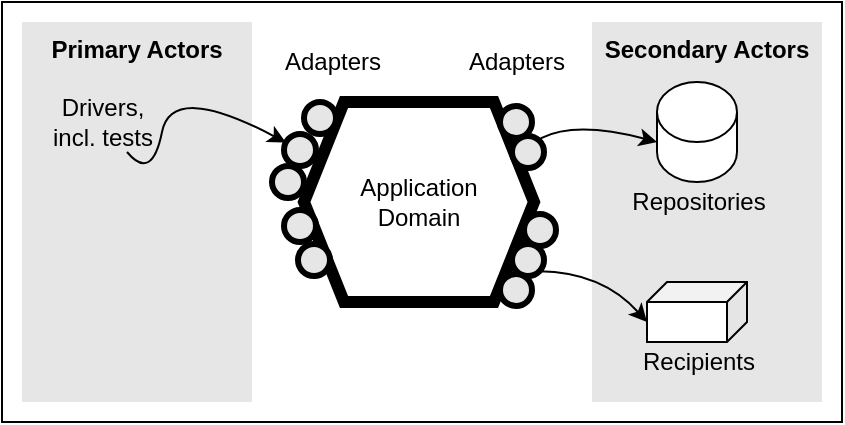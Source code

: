 <mxfile version="16.0.0" type="device"><diagram id="6eqWWFJch2TO9HmKuwF8" name="Page-1"><mxGraphModel dx="1102" dy="1025" grid="1" gridSize="10" guides="1" tooltips="1" connect="1" arrows="1" fold="1" page="1" pageScale="1" pageWidth="1169" pageHeight="827" math="0" shadow="0"><root><mxCell id="0"/><mxCell id="1" parent="0"/><mxCell id="jPdg5TfgEdfMIckEdytl-37" value="" style="rounded=0;whiteSpace=wrap;html=1;fontFamily=Arial;fontSize=12;strokeWidth=1;fillColor=none;" parent="1" vertex="1"><mxGeometry x="150" y="70" width="420" height="210" as="geometry"/></mxCell><mxCell id="jPdg5TfgEdfMIckEdytl-21" value="&lt;span style=&quot;font-weight: 700&quot;&gt;Secondary Actors&lt;/span&gt;" style="rounded=0;whiteSpace=wrap;html=1;fontFamily=Arial;fontSize=12;fillColor=#E6E6E6;strokeColor=none;verticalAlign=top;" parent="1" vertex="1"><mxGeometry x="445" y="80" width="115" height="190" as="geometry"/></mxCell><mxCell id="jPdg5TfgEdfMIckEdytl-20" value="&lt;span style=&quot;font-weight: 700&quot;&gt;Primary Actors&lt;/span&gt;" style="rounded=0;whiteSpace=wrap;html=1;fontFamily=Arial;fontSize=12;fillColor=#E6E6E6;strokeColor=none;verticalAlign=top;" parent="1" vertex="1"><mxGeometry x="160" y="80" width="115" height="190" as="geometry"/></mxCell><mxCell id="jPdg5TfgEdfMIckEdytl-1" value="Application&lt;br&gt;Domain" style="shape=hexagon;perimeter=hexagonPerimeter2;whiteSpace=wrap;html=1;fixedSize=1;fontFamily=Arial;strokeWidth=6;" parent="1" vertex="1"><mxGeometry x="301" y="120" width="115" height="100" as="geometry"/></mxCell><mxCell id="jPdg5TfgEdfMIckEdytl-2" value="Drivers,&lt;br&gt;incl. tests" style="text;html=1;resizable=0;autosize=1;align=center;verticalAlign=middle;points=[];fillColor=none;strokeColor=none;rounded=0;fontFamily=Arial;" parent="1" vertex="1"><mxGeometry x="170" y="115" width="60" height="30" as="geometry"/></mxCell><mxCell id="jPdg5TfgEdfMIckEdytl-4" value="" style="curved=1;endArrow=classic;html=1;rounded=0;fontFamily=Arial;" parent="1" source="jPdg5TfgEdfMIckEdytl-2" target="jPdg5TfgEdfMIckEdytl-24" edge="1"><mxGeometry width="50" height="50" relative="1" as="geometry"><mxPoint x="165" y="170" as="sourcePoint"/><mxPoint x="215" y="120" as="targetPoint"/><Array as="points"><mxPoint x="225" y="160"/><mxPoint x="235" y="110"/></Array></mxGeometry></mxCell><mxCell id="jPdg5TfgEdfMIckEdytl-8" value="" style="curved=1;endArrow=none;html=1;rounded=0;entryX=0;entryY=1;entryDx=0;entryDy=0;exitX=0;exitY=0;exitDx=0;exitDy=30;exitPerimeter=0;startArrow=classic;startFill=1;endFill=0;fontFamily=Arial;" parent="1" source="jPdg5TfgEdfMIckEdytl-5" target="jPdg5TfgEdfMIckEdytl-30" edge="1"><mxGeometry width="50" height="50" relative="1" as="geometry"><mxPoint x="430" y="190" as="sourcePoint"/><mxPoint x="480" y="140" as="targetPoint"/><Array as="points"><mxPoint x="420" y="125"/></Array></mxGeometry></mxCell><mxCell id="jPdg5TfgEdfMIckEdytl-9" value="" style="group;fontFamily=Arial;" parent="1" vertex="1" connectable="0"><mxGeometry x="457.5" y="110" width="80" height="80" as="geometry"/></mxCell><mxCell id="jPdg5TfgEdfMIckEdytl-5" value="" style="shape=cylinder3;whiteSpace=wrap;html=1;boundedLbl=1;backgroundOutline=1;size=15;fontFamily=Arial;" parent="jPdg5TfgEdfMIckEdytl-9" vertex="1"><mxGeometry x="20" width="40" height="50" as="geometry"/></mxCell><mxCell id="jPdg5TfgEdfMIckEdytl-6" value="Repositories" style="text;html=1;resizable=0;autosize=1;align=center;verticalAlign=middle;points=[];fillColor=none;strokeColor=none;rounded=0;fontFamily=Arial;" parent="jPdg5TfgEdfMIckEdytl-9" vertex="1"><mxGeometry y="50" width="80" height="20" as="geometry"/></mxCell><mxCell id="jPdg5TfgEdfMIckEdytl-13" value="" style="curved=1;endArrow=classic;html=1;rounded=0;fontFamily=Arial;entryX=0;entryY=0;entryDx=50;entryDy=20;entryPerimeter=0;exitX=1;exitY=1;exitDx=0;exitDy=0;" parent="1" source="jPdg5TfgEdfMIckEdytl-32" target="jPdg5TfgEdfMIckEdytl-10" edge="1"><mxGeometry width="50" height="50" relative="1" as="geometry"><mxPoint x="360" y="330" as="sourcePoint"/><mxPoint x="410" y="280" as="targetPoint"/><Array as="points"><mxPoint x="450" y="205"/></Array></mxGeometry></mxCell><mxCell id="jPdg5TfgEdfMIckEdytl-22" value="" style="group;fontFamily=Arial;" parent="1" vertex="1" connectable="0"><mxGeometry x="462.5" y="210" width="70" height="50" as="geometry"/></mxCell><mxCell id="jPdg5TfgEdfMIckEdytl-10" value="" style="shape=cube;whiteSpace=wrap;html=1;boundedLbl=1;backgroundOutline=1;darkOpacity=0.05;darkOpacity2=0.1;fontFamily=Arial;rotation=0;flipH=1;flipV=0;size=10;" parent="jPdg5TfgEdfMIckEdytl-22" vertex="1"><mxGeometry x="10" width="50" height="30" as="geometry"/></mxCell><mxCell id="jPdg5TfgEdfMIckEdytl-11" value="Recipients" style="text;html=1;resizable=0;autosize=1;align=center;verticalAlign=middle;points=[];fillColor=none;strokeColor=none;rounded=0;fontFamily=Arial;" parent="jPdg5TfgEdfMIckEdytl-22" vertex="1"><mxGeometry y="30" width="70" height="20" as="geometry"/></mxCell><mxCell id="jPdg5TfgEdfMIckEdytl-23" value="" style="ellipse;whiteSpace=wrap;html=1;aspect=fixed;fontFamily=Arial;fontSize=12;strokeWidth=3;fillColor=#E6E6E6;" parent="1" vertex="1"><mxGeometry x="301" y="120" width="16" height="16" as="geometry"/></mxCell><mxCell id="jPdg5TfgEdfMIckEdytl-24" value="" style="ellipse;whiteSpace=wrap;html=1;aspect=fixed;fontFamily=Arial;fontSize=12;strokeWidth=3;fillColor=#E6E6E6;" parent="1" vertex="1"><mxGeometry x="291" y="136" width="16" height="16" as="geometry"/></mxCell><mxCell id="jPdg5TfgEdfMIckEdytl-26" value="" style="ellipse;whiteSpace=wrap;html=1;aspect=fixed;fontFamily=Arial;fontSize=12;strokeWidth=3;fillColor=#E6E6E6;" parent="1" vertex="1"><mxGeometry x="285" y="152" width="16" height="16" as="geometry"/></mxCell><mxCell id="jPdg5TfgEdfMIckEdytl-27" value="" style="ellipse;whiteSpace=wrap;html=1;aspect=fixed;fontFamily=Arial;fontSize=12;strokeWidth=3;fillColor=#E6E6E6;" parent="1" vertex="1"><mxGeometry x="291" y="174" width="16" height="16" as="geometry"/></mxCell><mxCell id="jPdg5TfgEdfMIckEdytl-28" value="" style="ellipse;whiteSpace=wrap;html=1;aspect=fixed;fontFamily=Arial;fontSize=12;strokeWidth=3;fillColor=#E6E6E6;" parent="1" vertex="1"><mxGeometry x="298" y="191" width="16" height="16" as="geometry"/></mxCell><mxCell id="jPdg5TfgEdfMIckEdytl-29" value="" style="ellipse;whiteSpace=wrap;html=1;aspect=fixed;fontFamily=Arial;fontSize=12;strokeWidth=3;fillColor=#E6E6E6;" parent="1" vertex="1"><mxGeometry x="399" y="122" width="16" height="16" as="geometry"/></mxCell><mxCell id="jPdg5TfgEdfMIckEdytl-30" value="" style="ellipse;whiteSpace=wrap;html=1;aspect=fixed;fontFamily=Arial;fontSize=12;strokeWidth=3;fillColor=#E6E6E6;" parent="1" vertex="1"><mxGeometry x="405" y="137" width="16" height="16" as="geometry"/></mxCell><mxCell id="jPdg5TfgEdfMIckEdytl-31" value="" style="ellipse;whiteSpace=wrap;html=1;aspect=fixed;fontFamily=Arial;fontSize=12;strokeWidth=3;fillColor=#E6E6E6;" parent="1" vertex="1"><mxGeometry x="411" y="176" width="16" height="16" as="geometry"/></mxCell><mxCell id="jPdg5TfgEdfMIckEdytl-32" value="" style="ellipse;whiteSpace=wrap;html=1;aspect=fixed;fontFamily=Arial;fontSize=12;strokeWidth=3;fillColor=#E6E6E6;" parent="1" vertex="1"><mxGeometry x="405" y="191" width="16" height="16" as="geometry"/></mxCell><mxCell id="jPdg5TfgEdfMIckEdytl-34" value="" style="ellipse;whiteSpace=wrap;html=1;aspect=fixed;fontFamily=Arial;fontSize=12;strokeWidth=3;fillColor=#E6E6E6;" parent="1" vertex="1"><mxGeometry x="399" y="206" width="16" height="16" as="geometry"/></mxCell><mxCell id="jPdg5TfgEdfMIckEdytl-35" value="Adapters" style="text;html=1;resizable=0;autosize=1;align=center;verticalAlign=middle;points=[];fillColor=none;strokeColor=none;rounded=0;fontFamily=Arial;fontSize=12;" parent="1" vertex="1"><mxGeometry x="377" y="90" width="60" height="20" as="geometry"/></mxCell><mxCell id="jPdg5TfgEdfMIckEdytl-36" value="Adapters" style="text;html=1;resizable=0;autosize=1;align=center;verticalAlign=middle;points=[];fillColor=none;strokeColor=none;rounded=0;fontFamily=Arial;fontSize=12;" parent="1" vertex="1"><mxGeometry x="285" y="90" width="60" height="20" as="geometry"/></mxCell></root></mxGraphModel></diagram></mxfile>